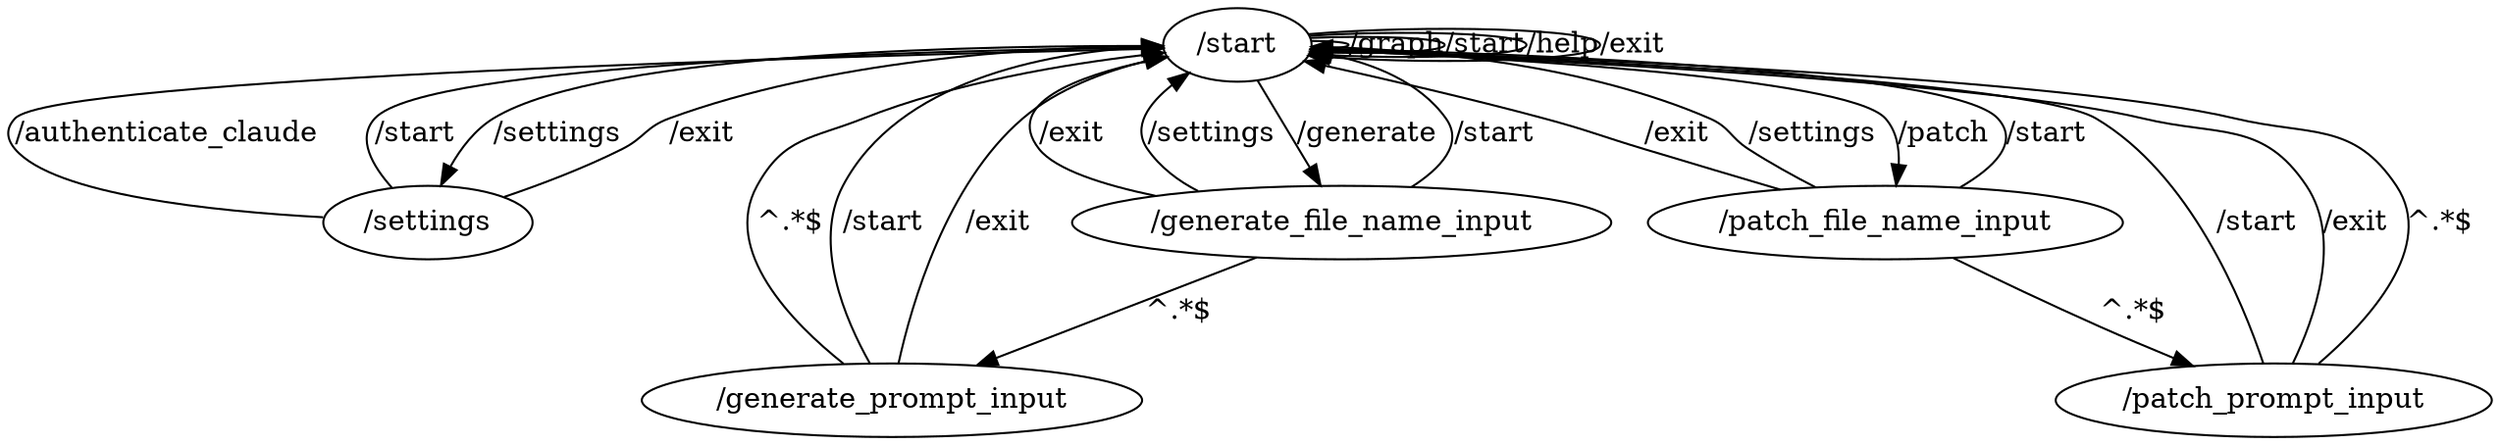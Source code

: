 digraph G {
	"/start" -> "/start" [label="/graph"]
	"/start" -> "/start" [label="/start"]
	"/start" -> "/settings" [label="/settings"]
	"/settings" -> "/start" [label="/exit"]
	"/settings" -> "/start" [label="/authenticate_claude"]
	"/settings" -> "/start" [label="/start"]
	"/start" -> "/start" [label="/help"]
	"/start" -> "/start" [label="/exit"]
	"/start" -> "/generate_file_name_input" [label="/generate"]
	"/generate_file_name_input" -> "/start" [label="/start"]
	"/generate_file_name_input" -> "/start" [label="/exit"]
	"/generate_file_name_input" -> "/start" [label="/settings"]
	"/generate_file_name_input" -> "/generate_prompt_input" [label="^.*$"]
	"/generate_prompt_input" -> "/start" [label="/start"]
	"/generate_prompt_input" -> "/start" [label="/exit"]
	"/generate_prompt_input" -> "/start" [label="^.*$"]
	"/start" -> "/patch_file_name_input" [label="/patch"]
	"/patch_file_name_input" -> "/start" [label="/start"]
	"/patch_file_name_input" -> "/start" [label="/exit"]
	"/patch_file_name_input" -> "/start" [label="/settings"]
	"/patch_file_name_input" -> "/patch_prompt_input" [label="^.*$"]
	"/patch_prompt_input" -> "/start" [label="/start"]
	"/patch_prompt_input" -> "/start" [label="/exit"]
	"/patch_prompt_input" -> "/start" [label="^.*$"]
}